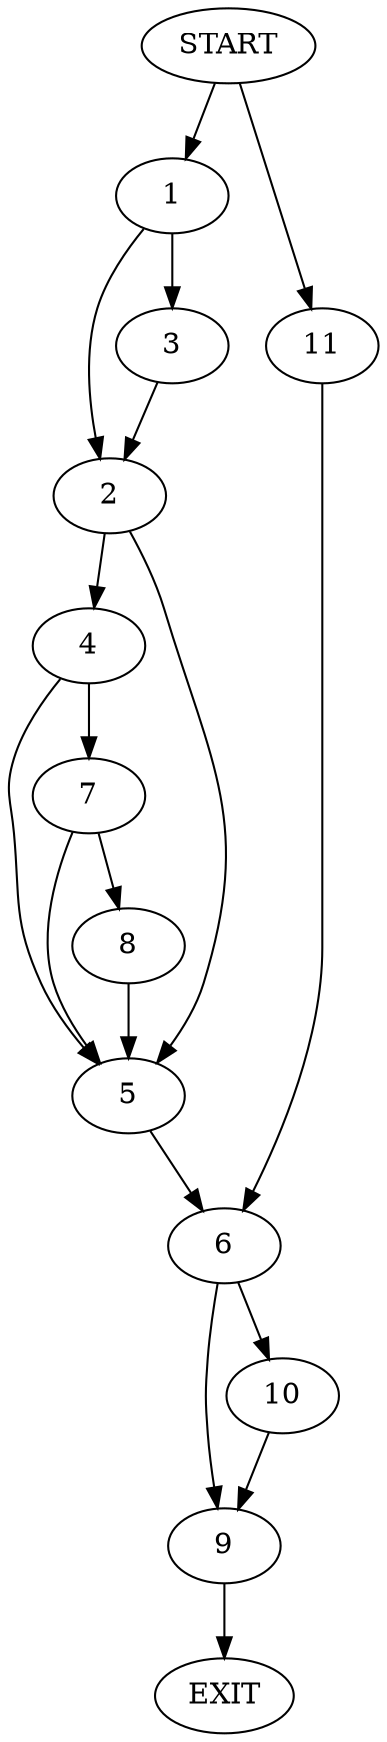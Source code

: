 digraph {
0 [label="START"]
12 [label="EXIT"]
0 -> 1
1 -> 2
1 -> 3
3 -> 2
2 -> 4
2 -> 5
5 -> 6
4 -> 5
4 -> 7
7 -> 5
7 -> 8
8 -> 5
6 -> 9
6 -> 10
0 -> 11
11 -> 6
9 -> 12
10 -> 9
}
